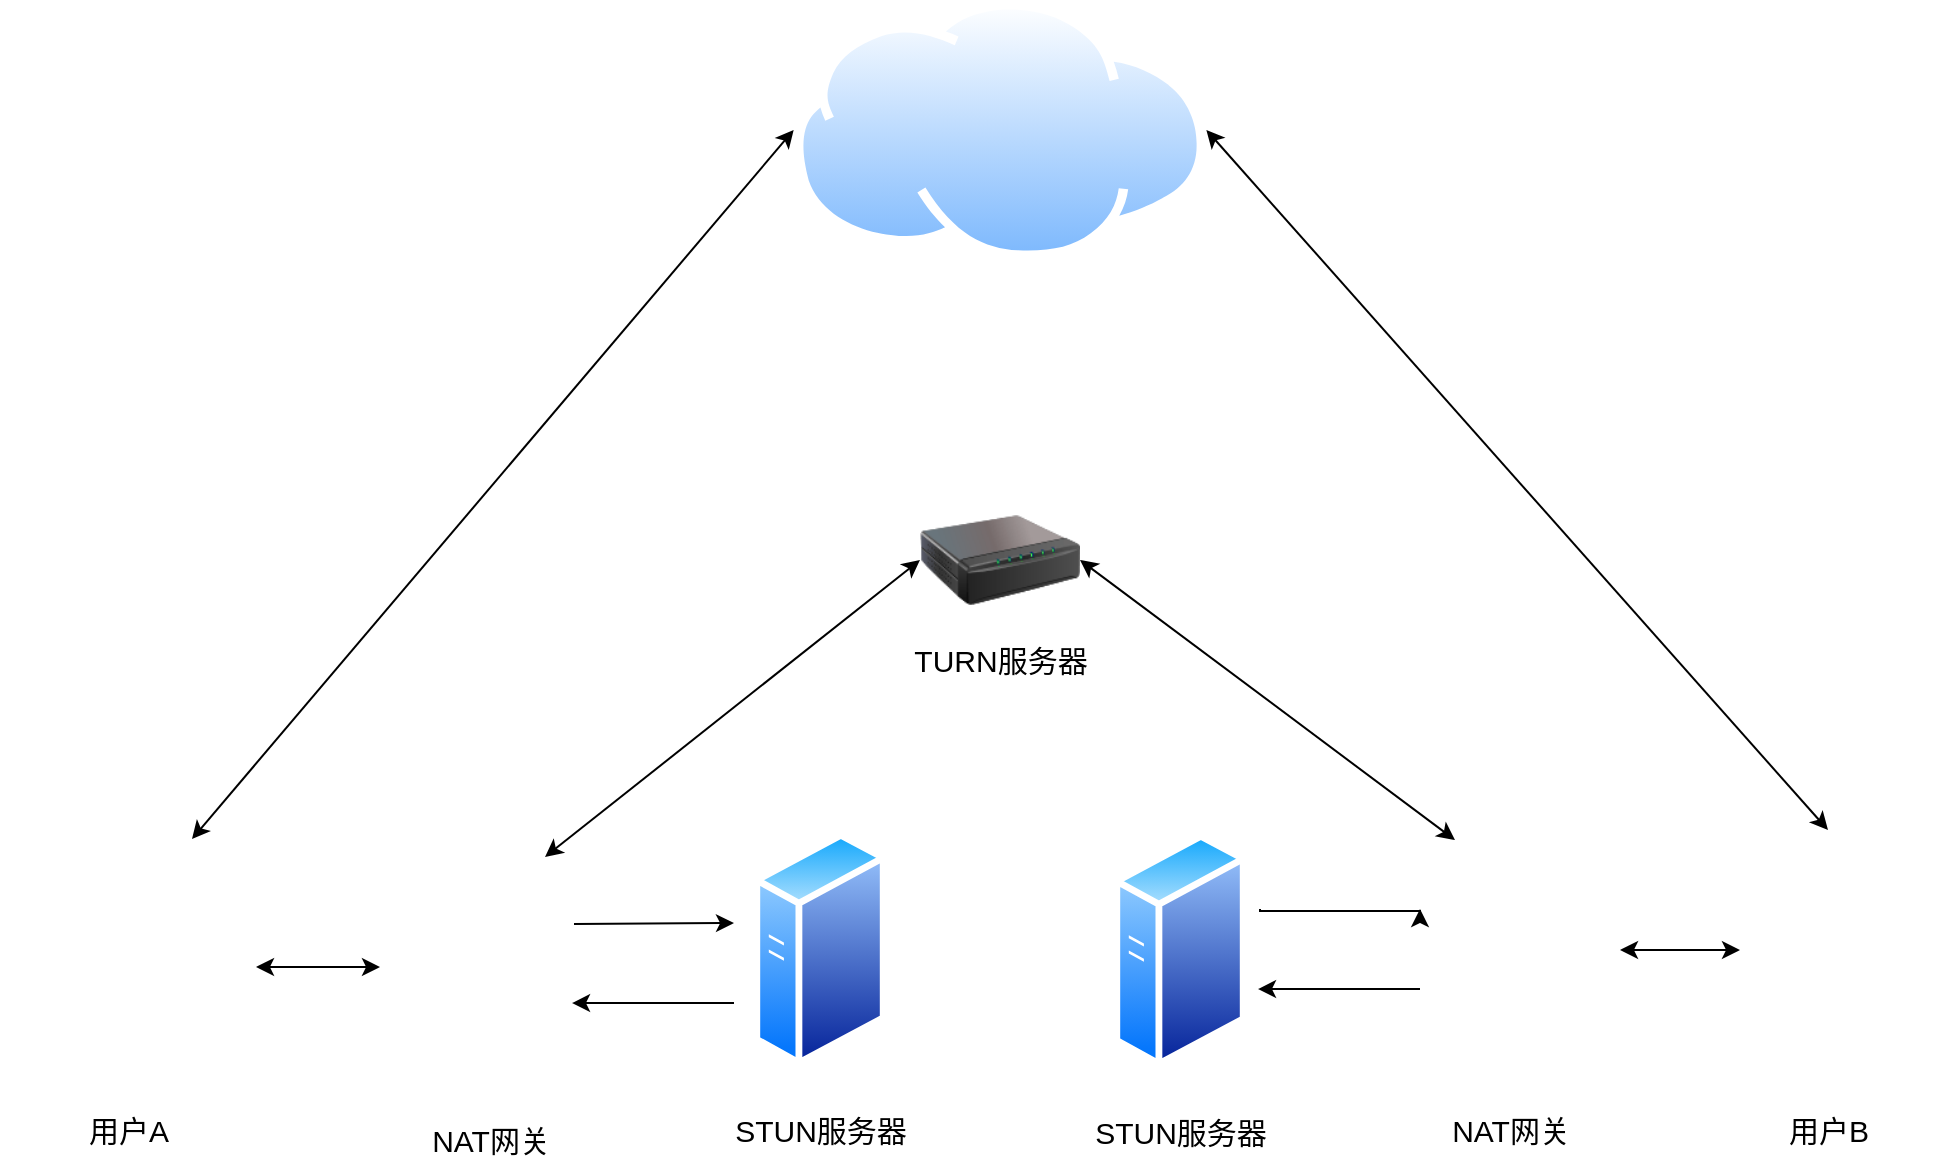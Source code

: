 <mxfile version="14.6.12" type="github"><diagram id="4XBYBQRtXBPEYnUaGt-2" name="Page-1"><mxGraphModel dx="2260" dy="1473" grid="1" gridSize="10" guides="1" tooltips="1" connect="1" arrows="1" fold="1" page="1" pageScale="1" pageWidth="2339" pageHeight="3300" math="0" shadow="0"><root><mxCell id="0"/><mxCell id="1" parent="0"/><mxCell id="ha0jqxZ2LLTAuly1mBXd-2" style="edgeStyle=orthogonalEdgeStyle;rounded=0;orthogonalLoop=1;jettySize=auto;html=1;endArrow=classic;endFill=1;startArrow=classic;startFill=1;" edge="1" parent="1" source="Q_vMsS0XvWnBYi7YCMDR-4" target="Q_vMsS0XvWnBYi7YCMDR-5"><mxGeometry relative="1" as="geometry"><mxPoint x="420" y="533.5" as="targetPoint"/></mxGeometry></mxCell><mxCell id="ha0jqxZ2LLTAuly1mBXd-24" style="rounded=0;orthogonalLoop=1;jettySize=auto;html=1;exitX=0.75;exitY=0;exitDx=0;exitDy=0;entryX=0;entryY=0.5;entryDx=0;entryDy=0;startArrow=classic;startFill=1;endArrow=classic;endFill=1;" edge="1" parent="1" source="Q_vMsS0XvWnBYi7YCMDR-4" target="ha0jqxZ2LLTAuly1mBXd-23"><mxGeometry relative="1" as="geometry"/></mxCell><mxCell id="Q_vMsS0XvWnBYi7YCMDR-4" value="" style="shape=image;html=1;verticalAlign=top;verticalLabelPosition=bottom;labelBackgroundColor=#ffffff;imageAspect=0;aspect=fixed;image=https://cdn2.iconfinder.com/data/icons/whcompare-isometric-web-hosting-servers/50/web-browser-on-laptop-128.png" parent="1" vertex="1"><mxGeometry x="240" y="469.5" width="128" height="128" as="geometry"/></mxCell><mxCell id="ha0jqxZ2LLTAuly1mBXd-3" style="edgeStyle=orthogonalEdgeStyle;rounded=0;orthogonalLoop=1;jettySize=auto;html=1;exitX=1;exitY=0.25;exitDx=0;exitDy=0;startArrow=none;startFill=0;endArrow=classic;endFill=1;" edge="1" parent="1"><mxGeometry relative="1" as="geometry"><mxPoint x="527" y="512" as="sourcePoint"/><mxPoint x="607" y="511.5" as="targetPoint"/><Array as="points"><mxPoint x="607" y="512.5"/></Array></mxGeometry></mxCell><mxCell id="ha0jqxZ2LLTAuly1mBXd-20" style="rounded=0;orthogonalLoop=1;jettySize=auto;html=1;exitX=0.75;exitY=0;exitDx=0;exitDy=0;entryX=0;entryY=0.5;entryDx=0;entryDy=0;startArrow=classic;startFill=1;endArrow=classic;endFill=1;" edge="1" parent="1" source="Q_vMsS0XvWnBYi7YCMDR-5" target="ha0jqxZ2LLTAuly1mBXd-19"><mxGeometry relative="1" as="geometry"/></mxCell><mxCell id="Q_vMsS0XvWnBYi7YCMDR-5" value="" style="shape=image;html=1;verticalAlign=top;verticalLabelPosition=bottom;labelBackgroundColor=#ffffff;imageAspect=0;aspect=fixed;image=https://cdn2.iconfinder.com/data/icons/whcompare-isometric-web-hosting-servers/50/firewall-128.png" parent="1" vertex="1"><mxGeometry x="430" y="478.5" width="110" height="110" as="geometry"/></mxCell><mxCell id="ha0jqxZ2LLTAuly1mBXd-5" style="edgeStyle=orthogonalEdgeStyle;rounded=0;orthogonalLoop=1;jettySize=auto;html=1;entryX=0.991;entryY=0.664;entryDx=0;entryDy=0;entryPerimeter=0;startArrow=none;startFill=0;endArrow=classic;endFill=1;" edge="1" parent="1"><mxGeometry relative="1" as="geometry"><mxPoint x="607" y="551.5" as="sourcePoint"/><mxPoint x="526.01" y="551.54" as="targetPoint"/></mxGeometry></mxCell><mxCell id="Q_vMsS0XvWnBYi7YCMDR-6" value="" style="aspect=fixed;perimeter=ellipsePerimeter;html=1;align=center;shadow=0;dashed=0;spacingTop=3;image;image=img/lib/active_directory/generic_server.svg;" parent="1" vertex="1"><mxGeometry x="616.68" y="465" width="66.64" height="119" as="geometry"/></mxCell><mxCell id="Q_vMsS0XvWnBYi7YCMDR-8" value="用户A" style="text;html=1;align=center;verticalAlign=middle;resizable=0;points=[];autosize=1;strokeColor=none;fontSize=15;" parent="1" vertex="1"><mxGeometry x="274" y="604.5" width="60" height="20" as="geometry"/></mxCell><mxCell id="Q_vMsS0XvWnBYi7YCMDR-9" value="NAT网关" style="text;html=1;align=center;verticalAlign=middle;resizable=0;points=[];autosize=1;strokeColor=none;fontSize=15;" parent="1" vertex="1"><mxGeometry x="450" y="609.5" width="70" height="20" as="geometry"/></mxCell><mxCell id="Q_vMsS0XvWnBYi7YCMDR-23" value="STUN服务器" style="text;html=1;align=center;verticalAlign=middle;resizable=0;points=[];autosize=1;strokeColor=none;fontSize=15;" parent="1" vertex="1"><mxGeometry x="600.0" y="604.5" width="100" height="20" as="geometry"/></mxCell><mxCell id="ha0jqxZ2LLTAuly1mBXd-12" style="edgeStyle=orthogonalEdgeStyle;rounded=0;orthogonalLoop=1;jettySize=auto;html=1;exitX=1;exitY=0.5;exitDx=0;exitDy=0;startArrow=classic;startFill=1;endArrow=classic;endFill=1;" edge="1" parent="1" source="ha0jqxZ2LLTAuly1mBXd-6"><mxGeometry relative="1" as="geometry"><mxPoint x="1110" y="525" as="targetPoint"/></mxGeometry></mxCell><mxCell id="ha0jqxZ2LLTAuly1mBXd-6" value="" style="shape=image;html=1;verticalAlign=top;verticalLabelPosition=bottom;labelBackgroundColor=#ffffff;imageAspect=0;aspect=fixed;image=https://cdn2.iconfinder.com/data/icons/whcompare-isometric-web-hosting-servers/50/firewall-128.png" vertex="1" parent="1"><mxGeometry x="940" y="470" width="110" height="110" as="geometry"/></mxCell><mxCell id="ha0jqxZ2LLTAuly1mBXd-7" value="NAT网关" style="text;html=1;align=center;verticalAlign=middle;resizable=0;points=[];autosize=1;strokeColor=none;fontSize=15;" vertex="1" parent="1"><mxGeometry x="960" y="605" width="70" height="20" as="geometry"/></mxCell><mxCell id="ha0jqxZ2LLTAuly1mBXd-8" value="" style="aspect=fixed;perimeter=ellipsePerimeter;html=1;align=center;shadow=0;dashed=0;spacingTop=3;image;image=img/lib/active_directory/generic_server.svg;" vertex="1" parent="1"><mxGeometry x="796.68" y="465.5" width="66.64" height="119" as="geometry"/></mxCell><mxCell id="ha0jqxZ2LLTAuly1mBXd-9" value="STUN服务器" style="text;html=1;align=center;verticalAlign=middle;resizable=0;points=[];autosize=1;strokeColor=none;fontSize=15;" vertex="1" parent="1"><mxGeometry x="780.0" y="606" width="100" height="20" as="geometry"/></mxCell><mxCell id="ha0jqxZ2LLTAuly1mBXd-25" style="rounded=0;orthogonalLoop=1;jettySize=auto;html=1;exitX=0.5;exitY=0;exitDx=0;exitDy=0;startArrow=classic;startFill=1;endArrow=classic;endFill=1;entryX=1;entryY=0.5;entryDx=0;entryDy=0;" edge="1" parent="1" source="ha0jqxZ2LLTAuly1mBXd-10" target="ha0jqxZ2LLTAuly1mBXd-23"><mxGeometry relative="1" as="geometry"><mxPoint x="860" y="150" as="targetPoint"/></mxGeometry></mxCell><mxCell id="ha0jqxZ2LLTAuly1mBXd-10" value="" style="shape=image;html=1;verticalAlign=top;verticalLabelPosition=bottom;labelBackgroundColor=#ffffff;imageAspect=0;aspect=fixed;image=https://cdn2.iconfinder.com/data/icons/whcompare-isometric-web-hosting-servers/50/web-browser-on-laptop-128.png" vertex="1" parent="1"><mxGeometry x="1090" y="465" width="128" height="128" as="geometry"/></mxCell><mxCell id="ha0jqxZ2LLTAuly1mBXd-11" value="用户B" style="text;html=1;align=center;verticalAlign=middle;resizable=0;points=[];autosize=1;strokeColor=none;fontSize=15;" vertex="1" parent="1"><mxGeometry x="1124" y="605" width="60" height="20" as="geometry"/></mxCell><mxCell id="ha0jqxZ2LLTAuly1mBXd-21" style="edgeStyle=none;rounded=0;orthogonalLoop=1;jettySize=auto;html=1;exitX=1;exitY=0.5;exitDx=0;exitDy=0;entryX=0.25;entryY=0;entryDx=0;entryDy=0;startArrow=classic;startFill=1;endArrow=classic;endFill=1;" edge="1" parent="1" source="ha0jqxZ2LLTAuly1mBXd-19" target="ha0jqxZ2LLTAuly1mBXd-6"><mxGeometry relative="1" as="geometry"/></mxCell><mxCell id="ha0jqxZ2LLTAuly1mBXd-19" value="" style="image;html=1;image=img/lib/clip_art/networking/Print_Server_128x128.png" vertex="1" parent="1"><mxGeometry x="700" y="290" width="80" height="80" as="geometry"/></mxCell><mxCell id="ha0jqxZ2LLTAuly1mBXd-22" value="TURN服务器" style="text;html=1;align=center;verticalAlign=middle;resizable=0;points=[];autosize=1;strokeColor=none;fontSize=15;" vertex="1" parent="1"><mxGeometry x="690.0" y="370" width="100" height="20" as="geometry"/></mxCell><mxCell id="ha0jqxZ2LLTAuly1mBXd-23" value="" style="aspect=fixed;perimeter=ellipsePerimeter;html=1;align=center;shadow=0;dashed=0;spacingTop=3;image;image=img/lib/active_directory/internet_cloud.svg;" vertex="1" parent="1"><mxGeometry x="636.83" y="50" width="206.35" height="130" as="geometry"/></mxCell><mxCell id="ha0jqxZ2LLTAuly1mBXd-26" style="edgeStyle=orthogonalEdgeStyle;rounded=0;orthogonalLoop=1;jettySize=auto;html=1;exitX=1;exitY=0.25;exitDx=0;exitDy=0;startArrow=none;startFill=0;endArrow=classic;endFill=1;" edge="1" parent="1"><mxGeometry relative="1" as="geometry"><mxPoint x="870" y="504.5" as="sourcePoint"/><mxPoint x="950" y="504.5" as="targetPoint"/><Array as="points"><mxPoint x="950" y="505.5"/></Array></mxGeometry></mxCell><mxCell id="ha0jqxZ2LLTAuly1mBXd-27" style="edgeStyle=orthogonalEdgeStyle;rounded=0;orthogonalLoop=1;jettySize=auto;html=1;entryX=0.991;entryY=0.664;entryDx=0;entryDy=0;entryPerimeter=0;startArrow=none;startFill=0;endArrow=classic;endFill=1;" edge="1" parent="1"><mxGeometry relative="1" as="geometry"><mxPoint x="950" y="544.5" as="sourcePoint"/><mxPoint x="869.01" y="544.54" as="targetPoint"/></mxGeometry></mxCell></root></mxGraphModel></diagram></mxfile>
